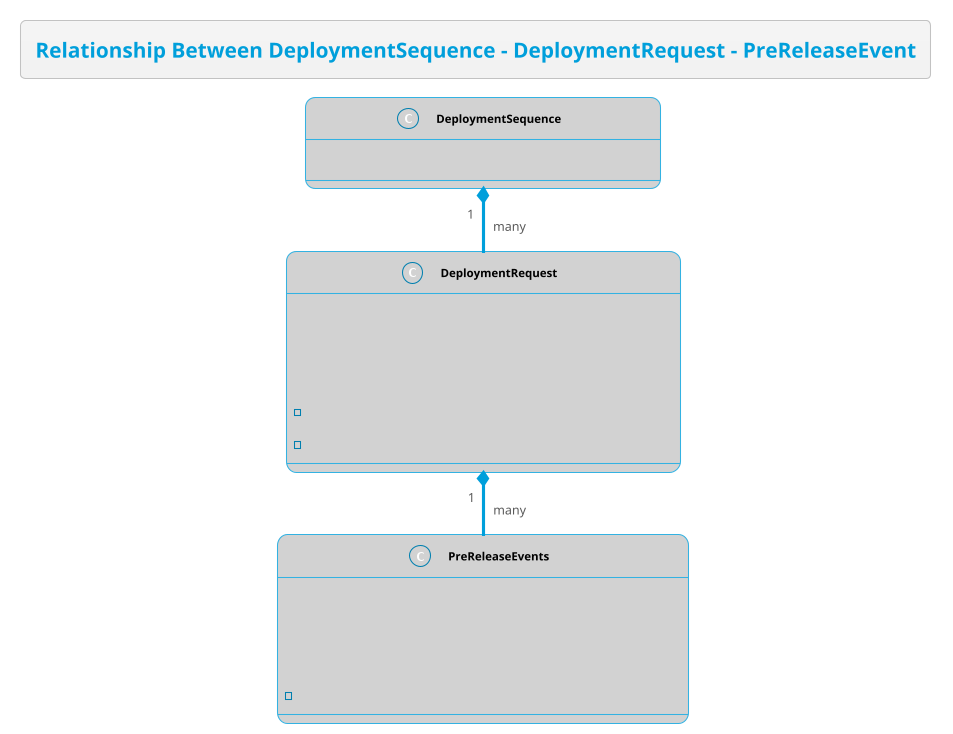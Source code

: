 @startuml
!theme bluegray
skinparam FooterFontColor black
skinparam DatabaseFontColor #007faf
skinparam ClassFontColor black
skinparam ClassBackgroundColor #d2d2d2


title Relationship Between DeploymentSequence - DeploymentRequest - PreReleaseEvent

class "<b>DeploymentSequence" as DS {
    current DB: shopee_deployplatform_db.deployment_seq_tab
}
class "<b>DeploymentRequest" as DR {
    current DB : shopee_deployplatform_db.deployment_request_tab

    Function Requirements:
    - Initialise PreReleaseEvents
    - GET PreReleaseEvents
}

class "<b>PreReleaseEvents" as PRE {
    Suggested DB : shopee_deployplatform_db.deployment_request_tab

    Function Requirements:
    - Toggle PreReleaseEvent
}

DS "1" *-- "many" DR 
DR "1" *-- "many" PRE

@enduml